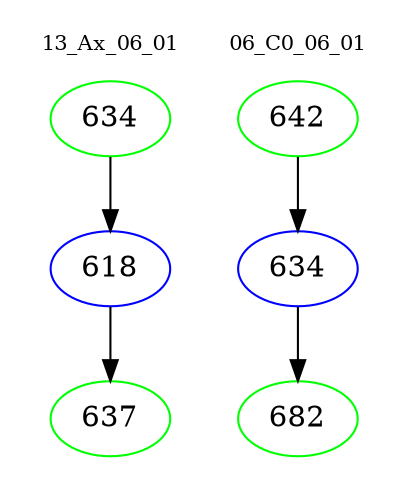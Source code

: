 digraph{
subgraph cluster_0 {
color = white
label = "13_Ax_06_01";
fontsize=10;
T0_634 [label="634", color="green"]
T0_634 -> T0_618 [color="black"]
T0_618 [label="618", color="blue"]
T0_618 -> T0_637 [color="black"]
T0_637 [label="637", color="green"]
}
subgraph cluster_1 {
color = white
label = "06_C0_06_01";
fontsize=10;
T1_642 [label="642", color="green"]
T1_642 -> T1_634 [color="black"]
T1_634 [label="634", color="blue"]
T1_634 -> T1_682 [color="black"]
T1_682 [label="682", color="green"]
}
}
